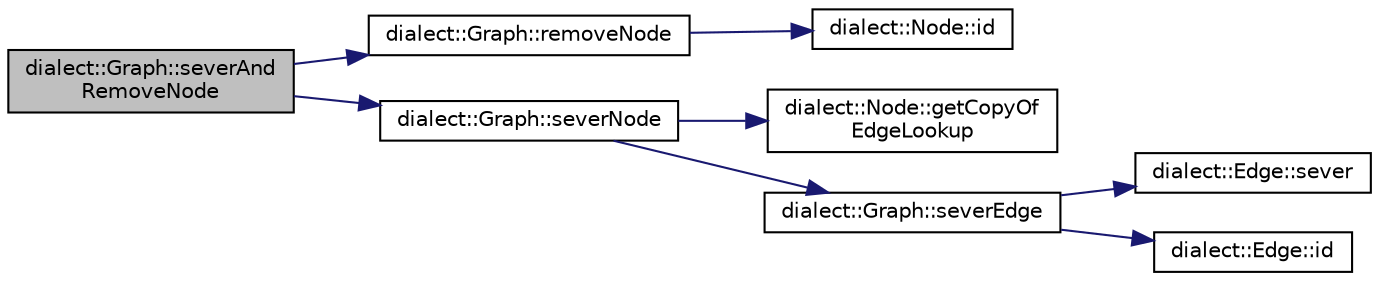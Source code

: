 digraph "dialect::Graph::severAndRemoveNode"
{
  edge [fontname="Helvetica",fontsize="10",labelfontname="Helvetica",labelfontsize="10"];
  node [fontname="Helvetica",fontsize="10",shape=record];
  rankdir="LR";
  Node164 [label="dialect::Graph::severAnd\lRemoveNode",height=0.2,width=0.4,color="black", fillcolor="grey75", style="filled", fontcolor="black"];
  Node164 -> Node165 [color="midnightblue",fontsize="10",style="solid",fontname="Helvetica"];
  Node165 [label="dialect::Graph::removeNode",height=0.2,width=0.4,color="black", fillcolor="white", style="filled",URL="$classdialect_1_1Graph.html#ad628292a7693e69b4aa4039da6ef6de7",tooltip="Remove a Node from this Graph. "];
  Node165 -> Node166 [color="midnightblue",fontsize="10",style="solid",fontname="Helvetica"];
  Node166 [label="dialect::Node::id",height=0.2,width=0.4,color="black", fillcolor="white", style="filled",URL="$classdialect_1_1Node.html#acb8fa33367258d03f0689976e679b59d",tooltip="Access the unique ID of a given instance. "];
  Node164 -> Node167 [color="midnightblue",fontsize="10",style="solid",fontname="Helvetica"];
  Node167 [label="dialect::Graph::severNode",height=0.2,width=0.4,color="black", fillcolor="white", style="filled",URL="$classdialect_1_1Graph.html#af95f569fde7738dae6ccd67988d480f2",tooltip="Sever all the Edges incident to a Node in this Graph. "];
  Node167 -> Node168 [color="midnightblue",fontsize="10",style="solid",fontname="Helvetica"];
  Node168 [label="dialect::Node::getCopyOf\lEdgeLookup",height=0.2,width=0.4,color="black", fillcolor="white", style="filled",URL="$classdialect_1_1Node.html#a934864cbe35d005008f0afc7880241a9",tooltip="Get a copy of this Node&#39;s lookup map for Edges by their ID. "];
  Node167 -> Node169 [color="midnightblue",fontsize="10",style="solid",fontname="Helvetica"];
  Node169 [label="dialect::Graph::severEdge",height=0.2,width=0.4,color="black", fillcolor="white", style="filled",URL="$classdialect_1_1Graph.html#a86f8762c5ddfdad4c934285da5bd4933",tooltip="Sever an Edge in this Graph. "];
  Node169 -> Node170 [color="midnightblue",fontsize="10",style="solid",fontname="Helvetica"];
  Node170 [label="dialect::Edge::sever",height=0.2,width=0.4,color="black", fillcolor="white", style="filled",URL="$classdialect_1_1Edge.html#a04fbe3f536a380fc6d70bcb09728ca08",tooltip="\"Sever\" this Edge, i.e. remove it from the Nodes to which it is attached. "];
  Node169 -> Node171 [color="midnightblue",fontsize="10",style="solid",fontname="Helvetica"];
  Node171 [label="dialect::Edge::id",height=0.2,width=0.4,color="black", fillcolor="white", style="filled",URL="$classdialect_1_1Edge.html#ab3e603f70b854af7f69b12bcb7a06de4",tooltip="Access the unique ID of this instance. "];
}
